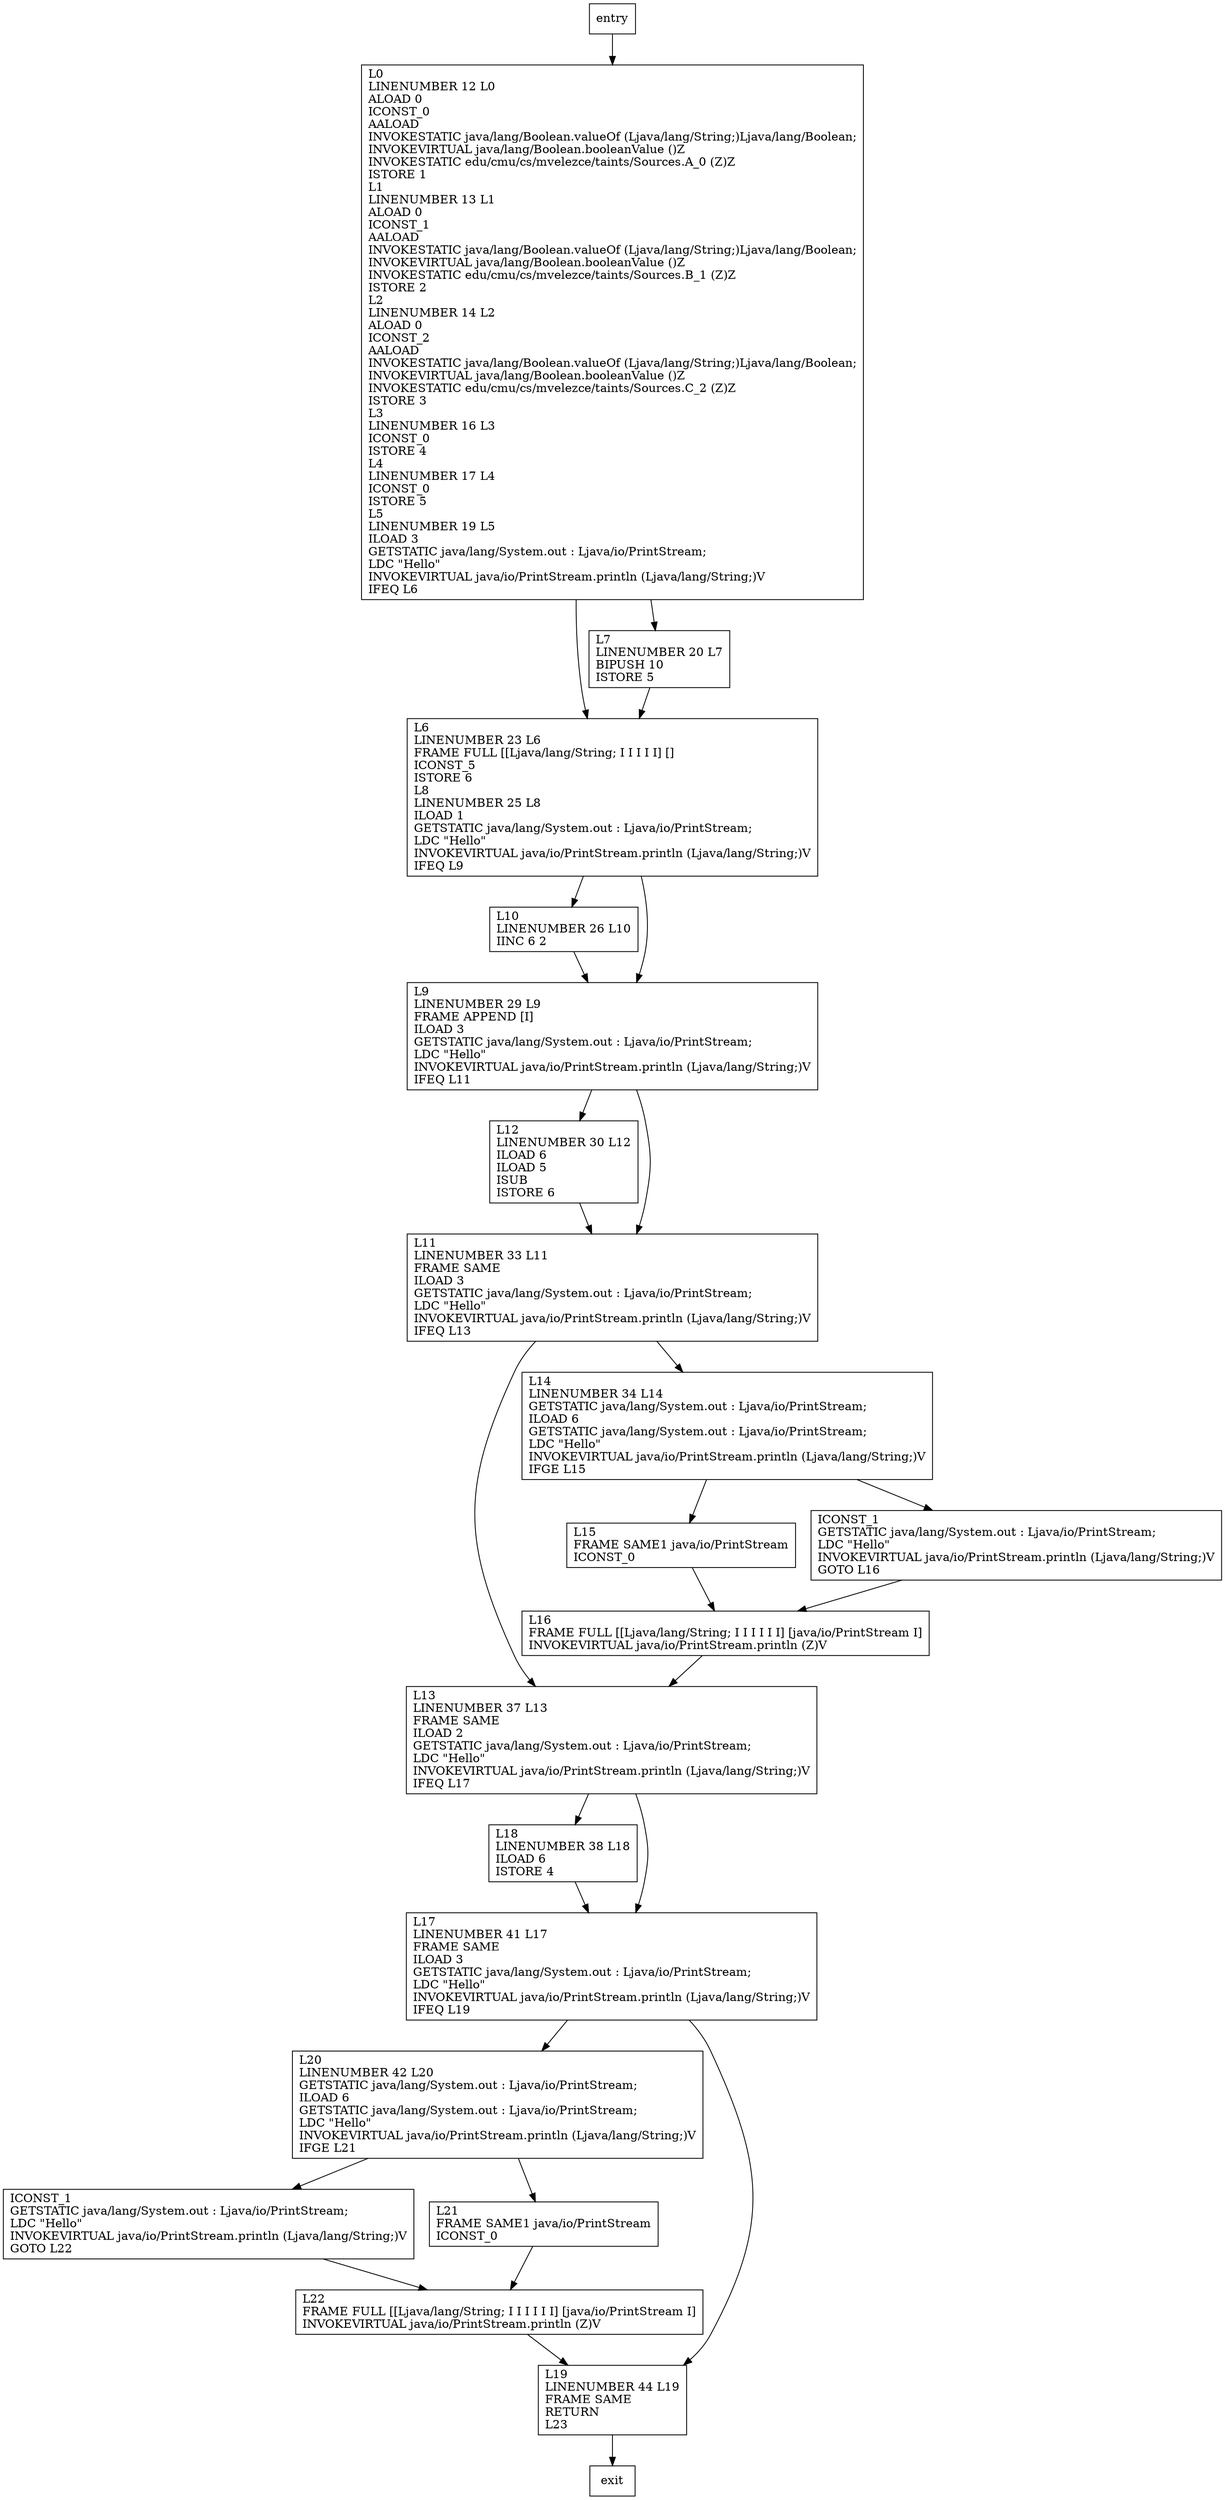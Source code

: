 digraph main {
node [shape=record];
903195729 [label="ICONST_1\lGETSTATIC java/lang/System.out : Ljava/io/PrintStream;\lLDC \"Hello\"\lINVOKEVIRTUAL java/io/PrintStream.println (Ljava/lang/String;)V\lGOTO L22\l"];
1539827598 [label="L15\lFRAME SAME1 java/io/PrintStream\lICONST_0\l"];
1867108691 [label="L6\lLINENUMBER 23 L6\lFRAME FULL [[Ljava/lang/String; I I I I I] []\lICONST_5\lISTORE 6\lL8\lLINENUMBER 25 L8\lILOAD 1\lGETSTATIC java/lang/System.out : Ljava/io/PrintStream;\lLDC \"Hello\"\lINVOKEVIRTUAL java/io/PrintStream.println (Ljava/lang/String;)V\lIFEQ L9\l"];
1640832113 [label="L12\lLINENUMBER 30 L12\lILOAD 6\lILOAD 5\lISUB\lISTORE 6\l"];
190868662 [label="L21\lFRAME SAME1 java/io/PrintStream\lICONST_0\l"];
1730465260 [label="L13\lLINENUMBER 37 L13\lFRAME SAME\lILOAD 2\lGETSTATIC java/lang/System.out : Ljava/io/PrintStream;\lLDC \"Hello\"\lINVOKEVIRTUAL java/io/PrintStream.println (Ljava/lang/String;)V\lIFEQ L17\l"];
1416520149 [label="L18\lLINENUMBER 38 L18\lILOAD 6\lISTORE 4\l"];
707892422 [label="L22\lFRAME FULL [[Ljava/lang/String; I I I I I I] [java/io/PrintStream I]\lINVOKEVIRTUAL java/io/PrintStream.println (Z)V\l"];
73878928 [label="L17\lLINENUMBER 41 L17\lFRAME SAME\lILOAD 3\lGETSTATIC java/lang/System.out : Ljava/io/PrintStream;\lLDC \"Hello\"\lINVOKEVIRTUAL java/io/PrintStream.println (Ljava/lang/String;)V\lIFEQ L19\l"];
1266224518 [label="L7\lLINENUMBER 20 L7\lBIPUSH 10\lISTORE 5\l"];
1127856876 [label="L10\lLINENUMBER 26 L10\lIINC 6 2\l"];
2122252822 [label="L9\lLINENUMBER 29 L9\lFRAME APPEND [I]\lILOAD 3\lGETSTATIC java/lang/System.out : Ljava/io/PrintStream;\lLDC \"Hello\"\lINVOKEVIRTUAL java/io/PrintStream.println (Ljava/lang/String;)V\lIFEQ L11\l"];
1618489605 [label="L20\lLINENUMBER 42 L20\lGETSTATIC java/lang/System.out : Ljava/io/PrintStream;\lILOAD 6\lGETSTATIC java/lang/System.out : Ljava/io/PrintStream;\lLDC \"Hello\"\lINVOKEVIRTUAL java/io/PrintStream.println (Ljava/lang/String;)V\lIFGE L21\l"];
1658534033 [label="L11\lLINENUMBER 33 L11\lFRAME SAME\lILOAD 3\lGETSTATIC java/lang/System.out : Ljava/io/PrintStream;\lLDC \"Hello\"\lINVOKEVIRTUAL java/io/PrintStream.println (Ljava/lang/String;)V\lIFEQ L13\l"];
441260727 [label="L16\lFRAME FULL [[Ljava/lang/String; I I I I I I] [java/io/PrintStream I]\lINVOKEVIRTUAL java/io/PrintStream.println (Z)V\l"];
311559967 [label="L19\lLINENUMBER 44 L19\lFRAME SAME\lRETURN\lL23\l"];
1766122814 [label="L14\lLINENUMBER 34 L14\lGETSTATIC java/lang/System.out : Ljava/io/PrintStream;\lILOAD 6\lGETSTATIC java/lang/System.out : Ljava/io/PrintStream;\lLDC \"Hello\"\lINVOKEVIRTUAL java/io/PrintStream.println (Ljava/lang/String;)V\lIFGE L15\l"];
1566311673 [label="L0\lLINENUMBER 12 L0\lALOAD 0\lICONST_0\lAALOAD\lINVOKESTATIC java/lang/Boolean.valueOf (Ljava/lang/String;)Ljava/lang/Boolean;\lINVOKEVIRTUAL java/lang/Boolean.booleanValue ()Z\lINVOKESTATIC edu/cmu/cs/mvelezce/taints/Sources.A_0 (Z)Z\lISTORE 1\lL1\lLINENUMBER 13 L1\lALOAD 0\lICONST_1\lAALOAD\lINVOKESTATIC java/lang/Boolean.valueOf (Ljava/lang/String;)Ljava/lang/Boolean;\lINVOKEVIRTUAL java/lang/Boolean.booleanValue ()Z\lINVOKESTATIC edu/cmu/cs/mvelezce/taints/Sources.B_1 (Z)Z\lISTORE 2\lL2\lLINENUMBER 14 L2\lALOAD 0\lICONST_2\lAALOAD\lINVOKESTATIC java/lang/Boolean.valueOf (Ljava/lang/String;)Ljava/lang/Boolean;\lINVOKEVIRTUAL java/lang/Boolean.booleanValue ()Z\lINVOKESTATIC edu/cmu/cs/mvelezce/taints/Sources.C_2 (Z)Z\lISTORE 3\lL3\lLINENUMBER 16 L3\lICONST_0\lISTORE 4\lL4\lLINENUMBER 17 L4\lICONST_0\lISTORE 5\lL5\lLINENUMBER 19 L5\lILOAD 3\lGETSTATIC java/lang/System.out : Ljava/io/PrintStream;\lLDC \"Hello\"\lINVOKEVIRTUAL java/io/PrintStream.println (Ljava/lang/String;)V\lIFEQ L6\l"];
1390430007 [label="ICONST_1\lGETSTATIC java/lang/System.out : Ljava/io/PrintStream;\lLDC \"Hello\"\lINVOKEVIRTUAL java/io/PrintStream.println (Ljava/lang/String;)V\lGOTO L16\l"];
entry;
exit;
903195729 -> 707892422;
1539827598 -> 441260727;
1867108691 -> 2122252822;
1867108691 -> 1127856876;
1640832113 -> 1658534033;
190868662 -> 707892422;
1730465260 -> 1416520149;
1730465260 -> 73878928;
1416520149 -> 73878928;
707892422 -> 311559967;
73878928 -> 1618489605;
73878928 -> 311559967;
1266224518 -> 1867108691;
1127856876 -> 2122252822;
2122252822 -> 1658534033;
2122252822 -> 1640832113;
entry -> 1566311673;
1618489605 -> 903195729;
1618489605 -> 190868662;
1658534033 -> 1766122814;
1658534033 -> 1730465260;
441260727 -> 1730465260;
311559967 -> exit;
1766122814 -> 1539827598;
1766122814 -> 1390430007;
1566311673 -> 1867108691;
1566311673 -> 1266224518;
1390430007 -> 441260727;
}
